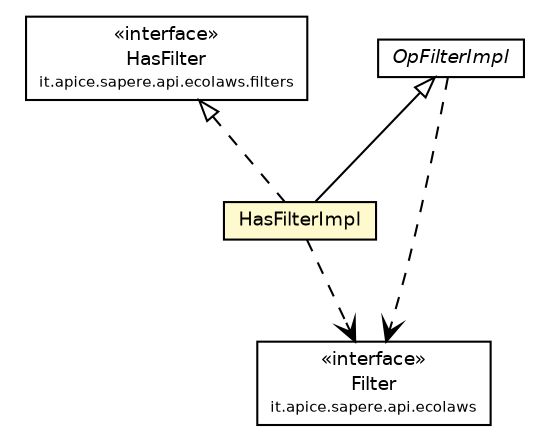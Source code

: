 #!/usr/local/bin/dot
#
# Class diagram 
# Generated by UmlGraph version 4.4 (http://www.spinellis.gr/sw/umlgraph)
#

digraph G {
	edge [fontname="Helvetica",fontsize=10,labelfontname="Helvetica",labelfontsize=10];
	node [fontname="Helvetica",fontsize=10,shape=plaintext];
	// it.apice.sapere.api.ecolaws.filter.impl.OpFilterImpl
	c1323 [label=<<table border="0" cellborder="1" cellspacing="0" cellpadding="2" port="p" href="./OpFilterImpl.html">
		<tr><td><table border="0" cellspacing="0" cellpadding="1">
			<tr><td><font face="Helvetica-Oblique"> OpFilterImpl </font></td></tr>
		</table></td></tr>
		</table>>, fontname="Helvetica", fontcolor="black", fontsize=9.0];
	// it.apice.sapere.api.ecolaws.filter.impl.HasFilterImpl
	c1326 [label=<<table border="0" cellborder="1" cellspacing="0" cellpadding="2" port="p" bgcolor="lemonChiffon" href="./HasFilterImpl.html">
		<tr><td><table border="0" cellspacing="0" cellpadding="1">
			<tr><td> HasFilterImpl </td></tr>
		</table></td></tr>
		</table>>, fontname="Helvetica", fontcolor="black", fontsize=9.0];
	//it.apice.sapere.api.ecolaws.filter.impl.HasFilterImpl extends it.apice.sapere.api.ecolaws.filter.impl.OpFilterImpl
	c1323:p -> c1326:p [dir=back,arrowtail=empty];
	//it.apice.sapere.api.ecolaws.filter.impl.HasFilterImpl implements it.apice.sapere.api.ecolaws.filters.HasFilter
	c1380:p -> c1326:p [dir=back,arrowtail=empty,style=dashed];
	// it.apice.sapere.api.ecolaws.filter.impl.OpFilterImpl DEPEND it.apice.sapere.api.ecolaws.Filter
	c1323:p -> c1381:p [taillabel="", label="", headlabel="", fontname="Helvetica", fontcolor="black", fontsize=10.0, color="black", arrowhead=open, style=dashed];
	// it.apice.sapere.api.ecolaws.filter.impl.HasFilterImpl DEPEND it.apice.sapere.api.ecolaws.Filter
	c1326:p -> c1381:p [taillabel="", label="", headlabel="", fontname="Helvetica", fontcolor="black", fontsize=10.0, color="black", arrowhead=open, style=dashed];
	// it.apice.sapere.api.ecolaws.filters.HasFilter
	c1380 [label=<<table border="0" cellborder="1" cellspacing="0" cellpadding="2" port="p" href="http://java.sun.com/j2se/1.4.2/docs/api/it/apice/sapere/api/ecolaws/filters/HasFilter.html">
		<tr><td><table border="0" cellspacing="0" cellpadding="1">
			<tr><td> &laquo;interface&raquo; </td></tr>
			<tr><td> HasFilter </td></tr>
			<tr><td><font point-size="7.0"> it.apice.sapere.api.ecolaws.filters </font></td></tr>
		</table></td></tr>
		</table>>, fontname="Helvetica", fontcolor="black", fontsize=9.0];
	// it.apice.sapere.api.ecolaws.Filter
	c1381 [label=<<table border="0" cellborder="1" cellspacing="0" cellpadding="2" port="p" href="http://java.sun.com/j2se/1.4.2/docs/api/it/apice/sapere/api/ecolaws/Filter.html">
		<tr><td><table border="0" cellspacing="0" cellpadding="1">
			<tr><td> &laquo;interface&raquo; </td></tr>
			<tr><td> Filter </td></tr>
			<tr><td><font point-size="7.0"> it.apice.sapere.api.ecolaws </font></td></tr>
		</table></td></tr>
		</table>>, fontname="Helvetica", fontcolor="black", fontsize=9.0];
}

